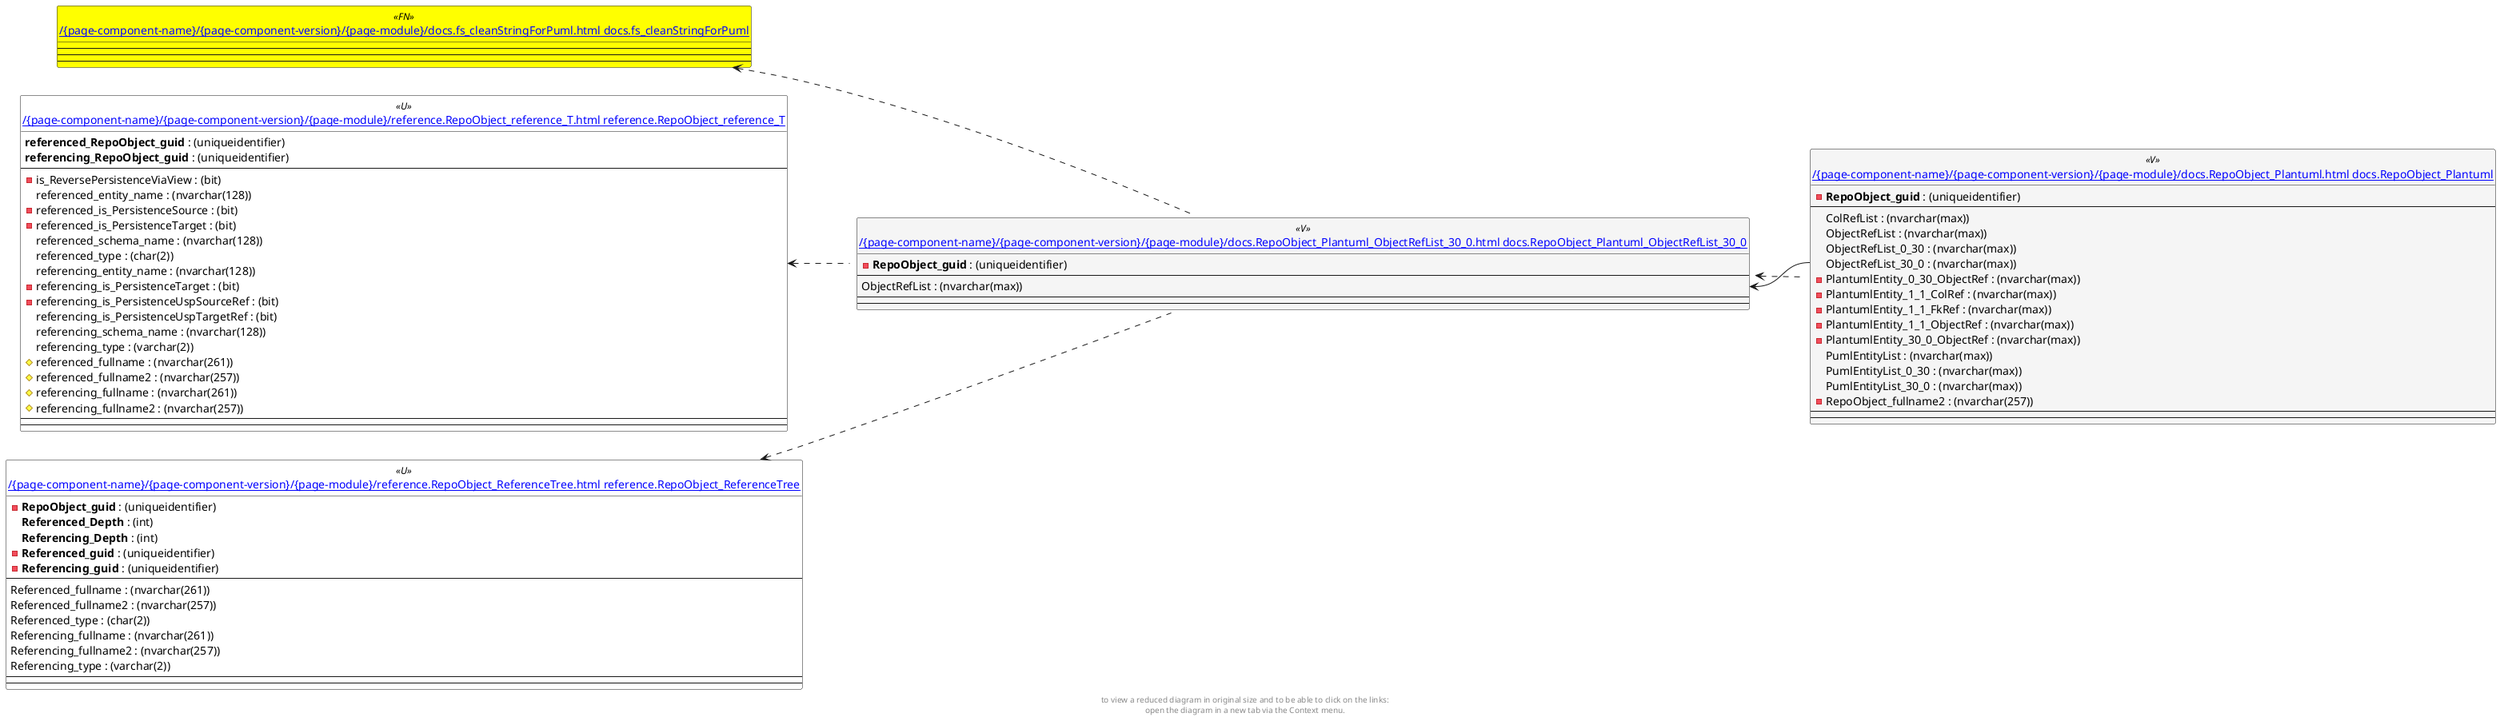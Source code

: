 @startuml
left to right direction
'top to bottom direction
hide circle
'avoide "." issues:
set namespaceSeparator none


skinparam class {
  BackgroundColor White
  BackgroundColor<<FN>> Yellow
  BackgroundColor<<FS>> Yellow
  BackgroundColor<<FT>> LightGray
  BackgroundColor<<IF>> Yellow
  BackgroundColor<<IS>> Yellow
  BackgroundColor<<P>> Aqua
  BackgroundColor<<PC>> Aqua
  BackgroundColor<<SN>> Yellow
  BackgroundColor<<SO>> SlateBlue
  BackgroundColor<<TF>> LightGray
  BackgroundColor<<TR>> Tomato
  BackgroundColor<<U>> White
  BackgroundColor<<V>> WhiteSmoke
  BackgroundColor<<X>> Aqua
}


entity "[[{site-url}/{page-component-name}/{page-component-version}/{page-module}/docs.fs_cleanStringForPuml.html docs.fs_cleanStringForPuml]]" as docs.fs_cleanStringForPuml << FN >> {
  --
  --
  --
}

entity "[[{site-url}/{page-component-name}/{page-component-version}/{page-module}/docs.RepoObject_Plantuml.html docs.RepoObject_Plantuml]]" as docs.RepoObject_Plantuml << V >> {
  - **RepoObject_guid** : (uniqueidentifier)
  --
  ColRefList : (nvarchar(max))
  ObjectRefList : (nvarchar(max))
  ObjectRefList_0_30 : (nvarchar(max))
  ObjectRefList_30_0 : (nvarchar(max))
  - PlantumlEntity_0_30_ObjectRef : (nvarchar(max))
  - PlantumlEntity_1_1_ColRef : (nvarchar(max))
  - PlantumlEntity_1_1_FkRef : (nvarchar(max))
  - PlantumlEntity_1_1_ObjectRef : (nvarchar(max))
  - PlantumlEntity_30_0_ObjectRef : (nvarchar(max))
  PumlEntityList : (nvarchar(max))
  PumlEntityList_0_30 : (nvarchar(max))
  PumlEntityList_30_0 : (nvarchar(max))
  - RepoObject_fullname2 : (nvarchar(257))
  --
  --
}

entity "[[{site-url}/{page-component-name}/{page-component-version}/{page-module}/docs.RepoObject_Plantuml_ObjectRefList_30_0.html docs.RepoObject_Plantuml_ObjectRefList_30_0]]" as docs.RepoObject_Plantuml_ObjectRefList_30_0 << V >> {
  - **RepoObject_guid** : (uniqueidentifier)
  --
  ObjectRefList : (nvarchar(max))
  --
  --
}

entity "[[{site-url}/{page-component-name}/{page-component-version}/{page-module}/reference.RepoObject_reference_T.html reference.RepoObject_reference_T]]" as reference.RepoObject_reference_T << U >> {
  **referenced_RepoObject_guid** : (uniqueidentifier)
  **referencing_RepoObject_guid** : (uniqueidentifier)
  --
  - is_ReversePersistenceViaView : (bit)
  referenced_entity_name : (nvarchar(128))
  - referenced_is_PersistenceSource : (bit)
  - referenced_is_PersistenceTarget : (bit)
  referenced_schema_name : (nvarchar(128))
  referenced_type : (char(2))
  referencing_entity_name : (nvarchar(128))
  - referencing_is_PersistenceTarget : (bit)
  - referencing_is_PersistenceUspSourceRef : (bit)
  referencing_is_PersistenceUspTargetRef : (bit)
  referencing_schema_name : (nvarchar(128))
  referencing_type : (varchar(2))
  # referenced_fullname : (nvarchar(261))
  # referenced_fullname2 : (nvarchar(257))
  # referencing_fullname : (nvarchar(261))
  # referencing_fullname2 : (nvarchar(257))
  --
  --
}

entity "[[{site-url}/{page-component-name}/{page-component-version}/{page-module}/reference.RepoObject_ReferenceTree.html reference.RepoObject_ReferenceTree]]" as reference.RepoObject_ReferenceTree << U >> {
  - **RepoObject_guid** : (uniqueidentifier)
  **Referenced_Depth** : (int)
  **Referencing_Depth** : (int)
  - **Referenced_guid** : (uniqueidentifier)
  - **Referencing_guid** : (uniqueidentifier)
  --
  Referenced_fullname : (nvarchar(261))
  Referenced_fullname2 : (nvarchar(257))
  Referenced_type : (char(2))
  Referencing_fullname : (nvarchar(261))
  Referencing_fullname2 : (nvarchar(257))
  Referencing_type : (varchar(2))
  --
  --
}

docs.fs_cleanStringForPuml <.. docs.RepoObject_Plantuml_ObjectRefList_30_0
docs.RepoObject_Plantuml_ObjectRefList_30_0 <.. docs.RepoObject_Plantuml
reference.RepoObject_reference_T <.. docs.RepoObject_Plantuml_ObjectRefList_30_0
reference.RepoObject_ReferenceTree <.. docs.RepoObject_Plantuml_ObjectRefList_30_0
docs.RepoObject_Plantuml_ObjectRefList_30_0::ObjectRefList <-- docs.RepoObject_Plantuml::ObjectRefList_30_0
footer
to view a reduced diagram in original size and to be able to click on the links:
open the diagram in a new tab via the Context menu.
end footer

@enduml

